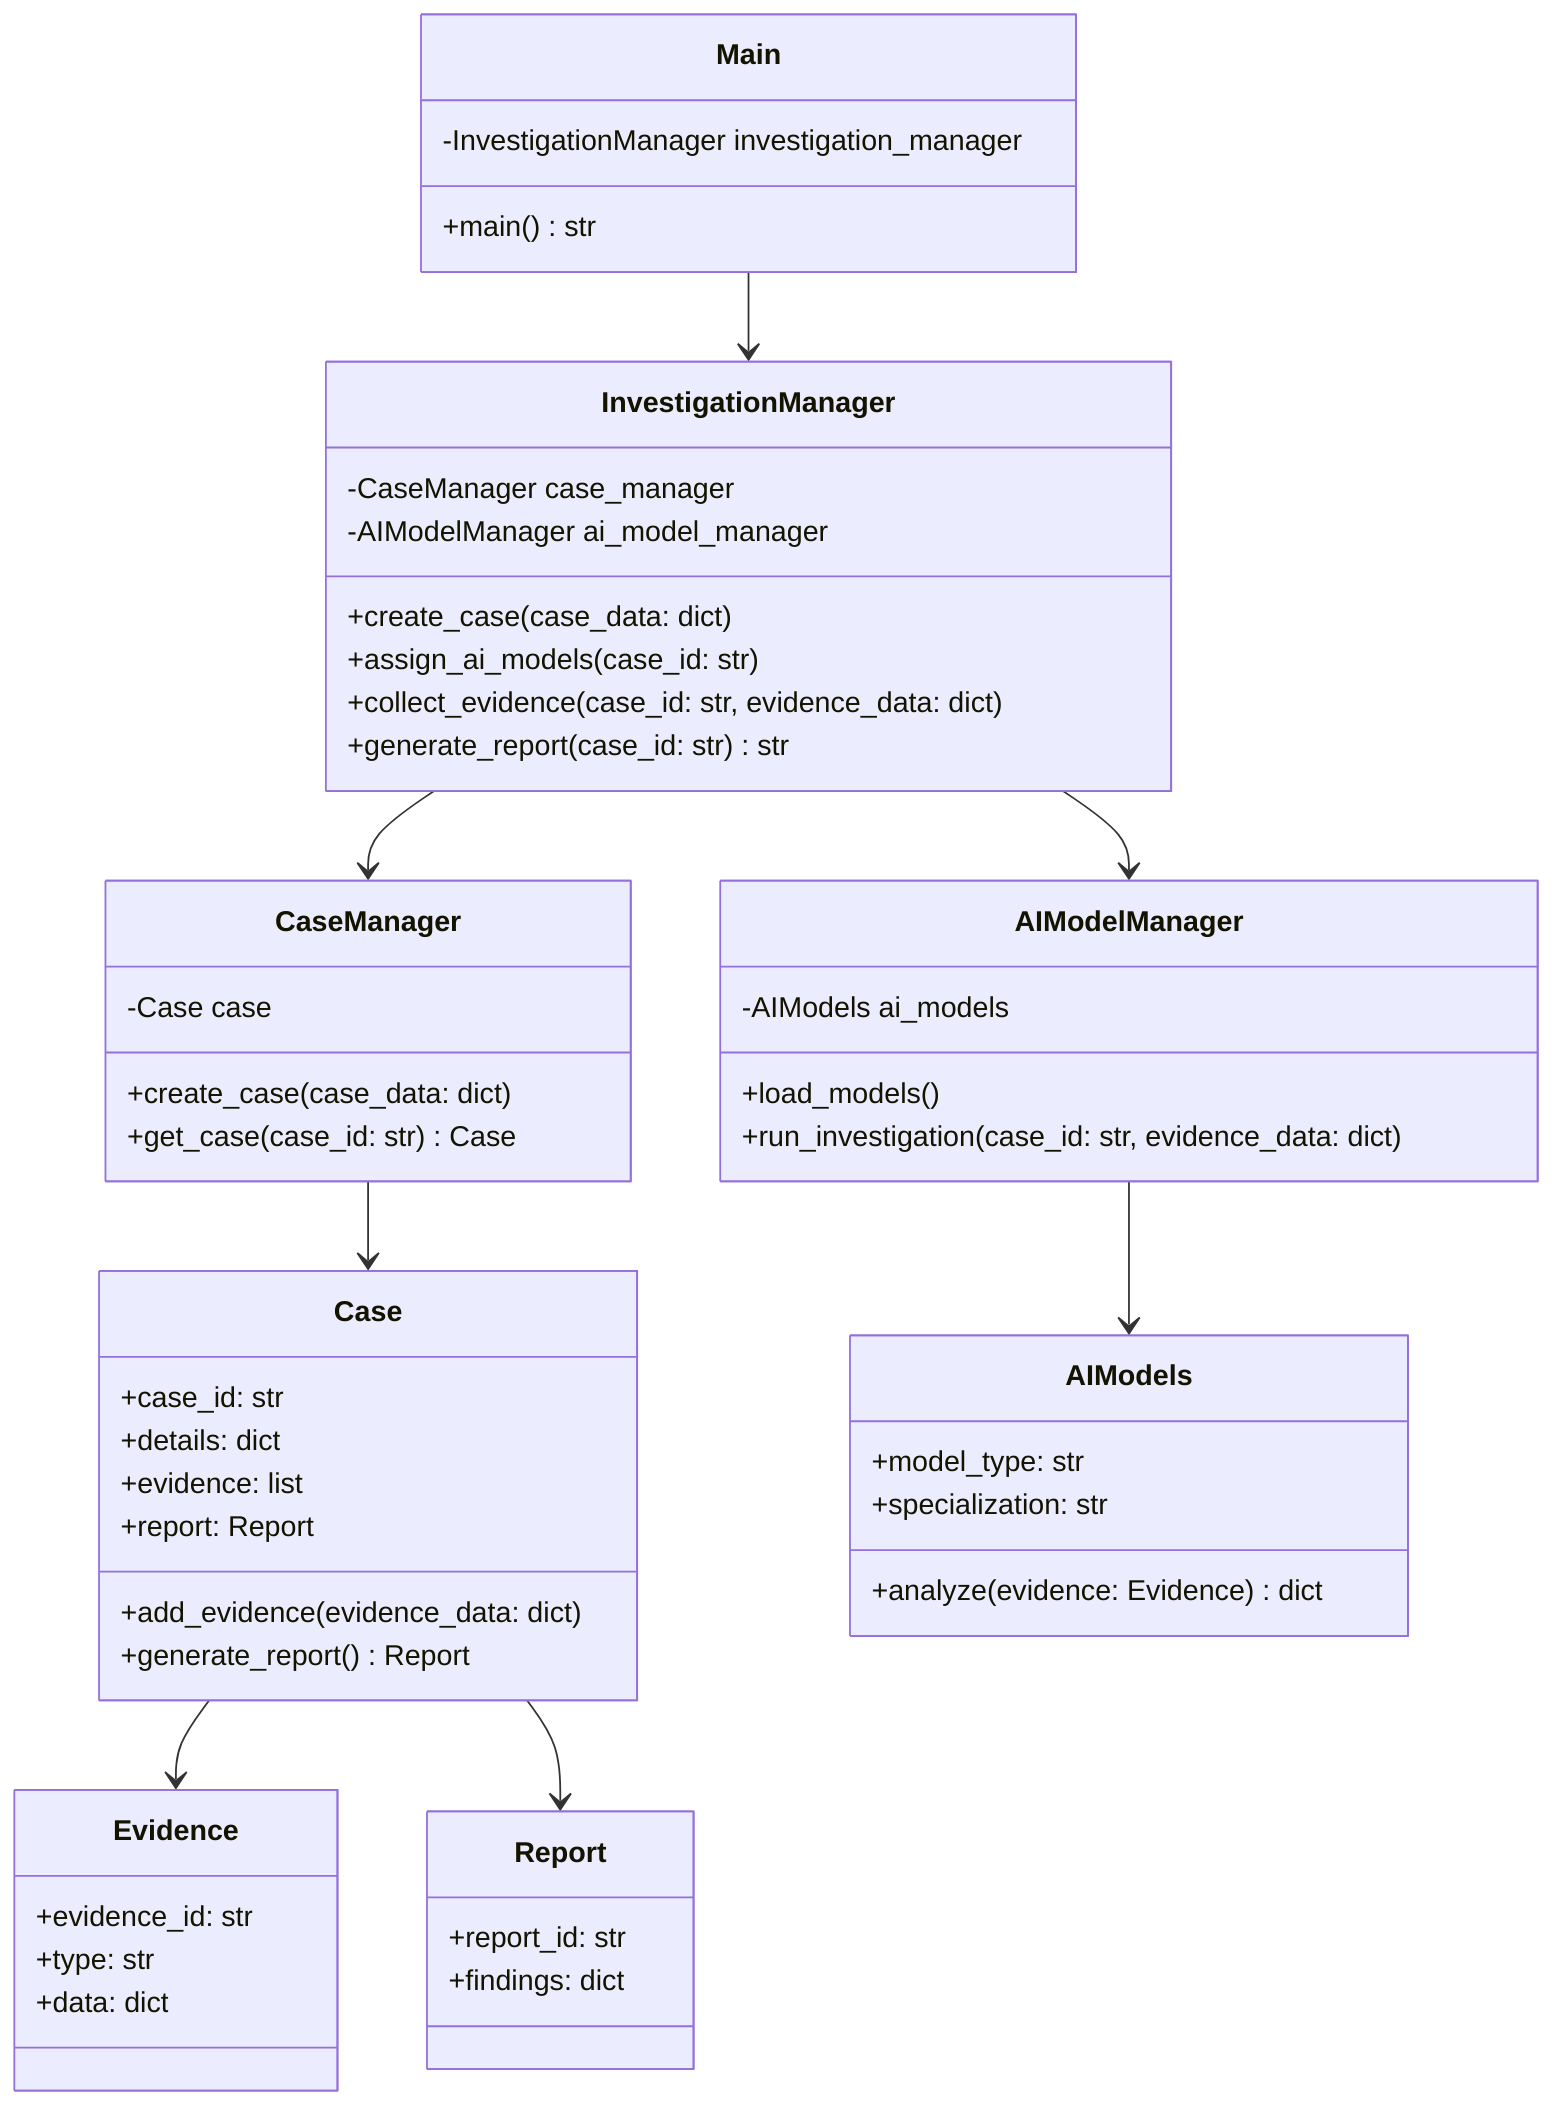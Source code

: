 classDiagram
    class Main {
        -InvestigationManager investigation_manager
        +main() str
    }
    class InvestigationManager {
        -CaseManager case_manager
        -AIModelManager ai_model_manager
        +create_case(case_data: dict)
        +assign_ai_models(case_id: str)
        +collect_evidence(case_id: str, evidence_data: dict)
        +generate_report(case_id: str) str
    }
    class AIModelManager {
        -AIModels ai_models
        +load_models()
        +run_investigation(case_id: str, evidence_data: dict)
    }
    class CaseManager {
        -Case case
        +create_case(case_data: dict)
        +get_case(case_id: str) Case
    }
    class Case {
        +case_id: str
        +details: dict
        +evidence: list
        +report: Report
        +add_evidence(evidence_data: dict)
        +generate_report() Report
    }
    class Evidence {
        +evidence_id: str
        +type: str
        +data: dict
    }
    class Report {
        +report_id: str
        +findings: dict
    }
    class AIModels {
        +model_type: str
        +specialization: str
        +analyze(evidence: Evidence) dict
    }
    Main --> InvestigationManager
    InvestigationManager --> CaseManager
    InvestigationManager --> AIModelManager
    CaseManager --> Case
    Case --> Evidence
    Case --> Report
    AIModelManager --> AIModels